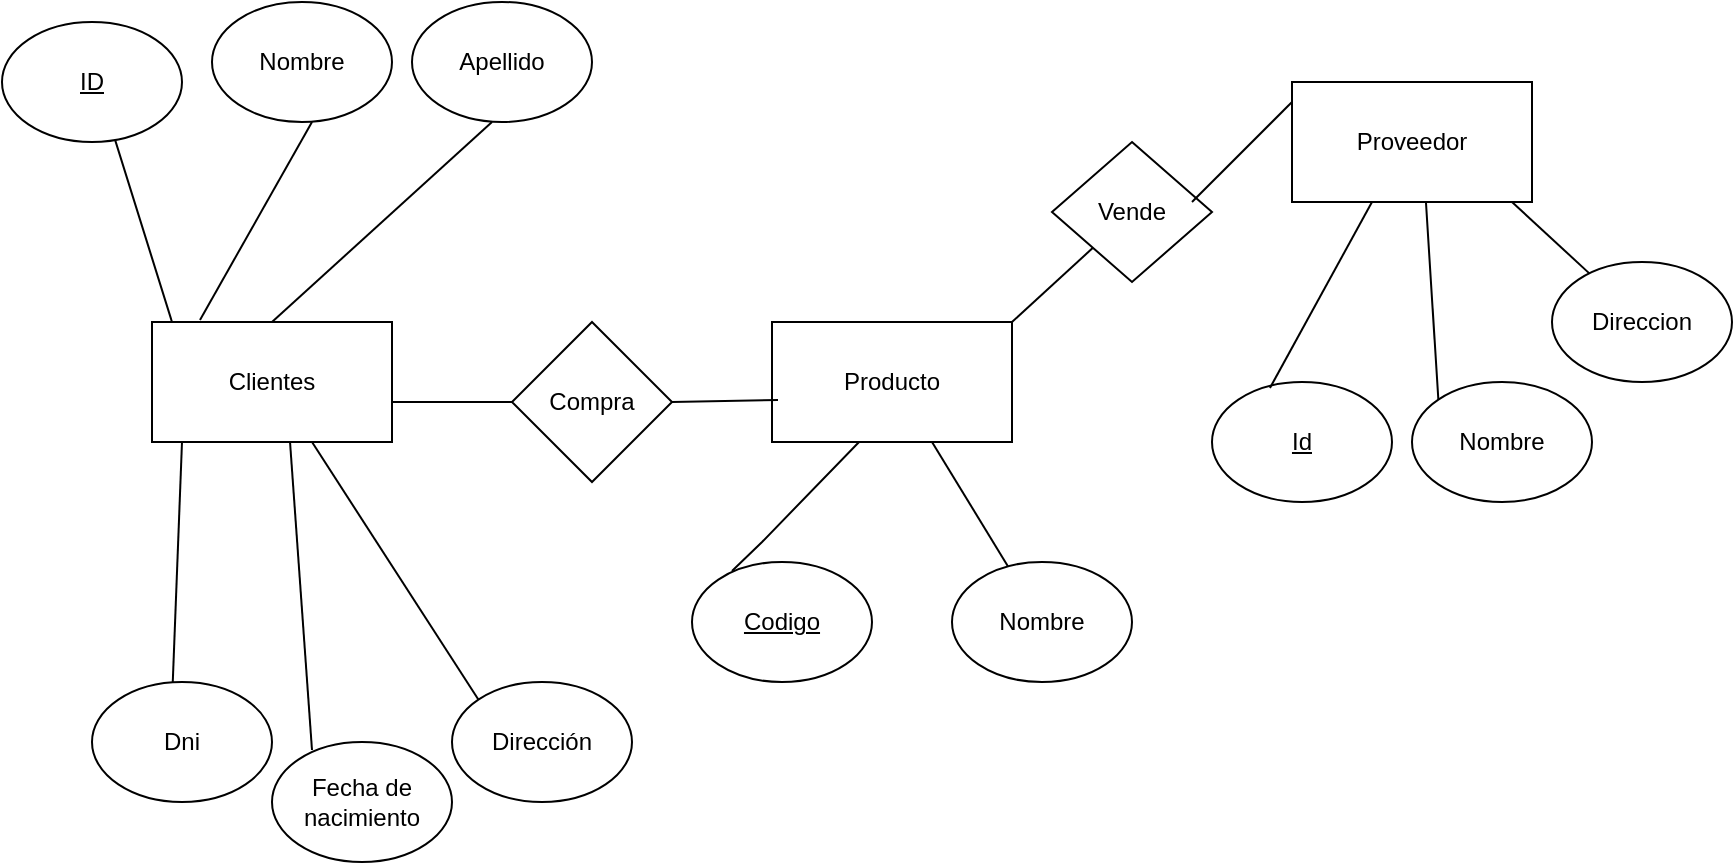 <mxfile version="24.7.7">
  <diagram name="Página-1" id="Dk5JTkqU_FH1dXi0wxMd">
    <mxGraphModel dx="1941" dy="468" grid="1" gridSize="10" guides="1" tooltips="1" connect="1" arrows="1" fold="1" page="1" pageScale="1" pageWidth="827" pageHeight="1169" math="0" shadow="0">
      <root>
        <mxCell id="0" />
        <mxCell id="1" parent="0" />
        <mxCell id="LEoPJzPLq4Y0wCzoxTbO-1" value="Clientes" style="rounded=0;whiteSpace=wrap;html=1;" vertex="1" parent="1">
          <mxGeometry x="20" y="200" width="120" height="60" as="geometry" />
        </mxCell>
        <mxCell id="LEoPJzPLq4Y0wCzoxTbO-2" value="" style="endArrow=none;html=1;rounded=0;" edge="1" parent="1">
          <mxGeometry width="50" height="50" relative="1" as="geometry">
            <mxPoint x="30" y="390" as="sourcePoint" />
            <mxPoint x="35.0" y="260" as="targetPoint" />
          </mxGeometry>
        </mxCell>
        <mxCell id="LEoPJzPLq4Y0wCzoxTbO-4" value="" style="endArrow=none;html=1;rounded=0;exitX=0.767;exitY=0.1;exitDx=0;exitDy=0;exitPerimeter=0;" edge="1" parent="1">
          <mxGeometry width="50" height="50" relative="1" as="geometry">
            <mxPoint x="30.0" y="200" as="sourcePoint" />
            <mxPoint y="104" as="targetPoint" />
          </mxGeometry>
        </mxCell>
        <mxCell id="LEoPJzPLq4Y0wCzoxTbO-5" value="&lt;u&gt;ID&lt;/u&gt;" style="ellipse;whiteSpace=wrap;html=1;" vertex="1" parent="1">
          <mxGeometry x="-55" y="50" width="90" height="60" as="geometry" />
        </mxCell>
        <mxCell id="LEoPJzPLq4Y0wCzoxTbO-6" value="Dni" style="ellipse;whiteSpace=wrap;html=1;" vertex="1" parent="1">
          <mxGeometry x="-10" y="380" width="90" height="60" as="geometry" />
        </mxCell>
        <mxCell id="LEoPJzPLq4Y0wCzoxTbO-7" value="Nombre" style="ellipse;whiteSpace=wrap;html=1;" vertex="1" parent="1">
          <mxGeometry x="50" y="40" width="90" height="60" as="geometry" />
        </mxCell>
        <mxCell id="LEoPJzPLq4Y0wCzoxTbO-8" value="Fecha de nacimiento" style="ellipse;whiteSpace=wrap;html=1;" vertex="1" parent="1">
          <mxGeometry x="80" y="410" width="90" height="60" as="geometry" />
        </mxCell>
        <mxCell id="LEoPJzPLq4Y0wCzoxTbO-10" value="" style="endArrow=none;html=1;rounded=0;" edge="1" parent="1">
          <mxGeometry width="50" height="50" relative="1" as="geometry">
            <mxPoint x="100" y="414" as="sourcePoint" />
            <mxPoint x="89.01" y="260" as="targetPoint" />
          </mxGeometry>
        </mxCell>
        <mxCell id="LEoPJzPLq4Y0wCzoxTbO-11" value="Producto" style="rounded=0;whiteSpace=wrap;html=1;" vertex="1" parent="1">
          <mxGeometry x="330" y="200" width="120" height="60" as="geometry" />
        </mxCell>
        <mxCell id="LEoPJzPLq4Y0wCzoxTbO-12" value="Apellido" style="ellipse;whiteSpace=wrap;html=1;" vertex="1" parent="1">
          <mxGeometry x="150" y="40" width="90" height="60" as="geometry" />
        </mxCell>
        <mxCell id="LEoPJzPLq4Y0wCzoxTbO-15" value="Dirección" style="ellipse;whiteSpace=wrap;html=1;" vertex="1" parent="1">
          <mxGeometry x="170" y="380" width="90" height="60" as="geometry" />
        </mxCell>
        <mxCell id="LEoPJzPLq4Y0wCzoxTbO-17" value="" style="endArrow=none;html=1;rounded=0;exitX=0;exitY=0;exitDx=0;exitDy=0;" edge="1" parent="1" source="LEoPJzPLq4Y0wCzoxTbO-15">
          <mxGeometry width="50" height="50" relative="1" as="geometry">
            <mxPoint x="180" y="320" as="sourcePoint" />
            <mxPoint x="100" y="260.02" as="targetPoint" />
          </mxGeometry>
        </mxCell>
        <mxCell id="LEoPJzPLq4Y0wCzoxTbO-20" value="&lt;u&gt;Codigo&lt;/u&gt;" style="ellipse;whiteSpace=wrap;html=1;" vertex="1" parent="1">
          <mxGeometry x="290" y="320" width="90" height="60" as="geometry" />
        </mxCell>
        <mxCell id="LEoPJzPLq4Y0wCzoxTbO-21" value="Nombre" style="ellipse;whiteSpace=wrap;html=1;" vertex="1" parent="1">
          <mxGeometry x="420" y="320" width="90" height="60" as="geometry" />
        </mxCell>
        <mxCell id="LEoPJzPLq4Y0wCzoxTbO-22" value="" style="endArrow=none;html=1;rounded=0;exitX=0.333;exitY=0.075;exitDx=0;exitDy=0;exitPerimeter=0;" edge="1" parent="1">
          <mxGeometry width="50" height="50" relative="1" as="geometry">
            <mxPoint x="310.0" y="324.5" as="sourcePoint" />
            <mxPoint x="373.53" y="260" as="targetPoint" />
            <Array as="points">
              <mxPoint x="325.03" y="310" />
            </Array>
          </mxGeometry>
        </mxCell>
        <mxCell id="LEoPJzPLq4Y0wCzoxTbO-23" value="" style="endArrow=none;html=1;rounded=0;" edge="1" parent="1" source="LEoPJzPLq4Y0wCzoxTbO-21">
          <mxGeometry width="50" height="50" relative="1" as="geometry">
            <mxPoint x="360" y="310" as="sourcePoint" />
            <mxPoint x="410" y="260" as="targetPoint" />
          </mxGeometry>
        </mxCell>
        <mxCell id="LEoPJzPLq4Y0wCzoxTbO-24" value="Proveedor" style="rounded=0;whiteSpace=wrap;html=1;" vertex="1" parent="1">
          <mxGeometry x="590" y="80" width="120" height="60" as="geometry" />
        </mxCell>
        <mxCell id="LEoPJzPLq4Y0wCzoxTbO-25" value="" style="endArrow=none;html=1;rounded=0;exitX=0.2;exitY=-0.017;exitDx=0;exitDy=0;exitPerimeter=0;" edge="1" parent="1" source="LEoPJzPLq4Y0wCzoxTbO-1">
          <mxGeometry width="50" height="50" relative="1" as="geometry">
            <mxPoint x="50" y="150" as="sourcePoint" />
            <mxPoint x="100" y="100" as="targetPoint" />
          </mxGeometry>
        </mxCell>
        <mxCell id="LEoPJzPLq4Y0wCzoxTbO-26" value="" style="endArrow=none;html=1;rounded=0;exitX=0.5;exitY=0;exitDx=0;exitDy=0;" edge="1" parent="1" source="LEoPJzPLq4Y0wCzoxTbO-1">
          <mxGeometry width="50" height="50" relative="1" as="geometry">
            <mxPoint x="140" y="150" as="sourcePoint" />
            <mxPoint x="190" y="100" as="targetPoint" />
          </mxGeometry>
        </mxCell>
        <mxCell id="LEoPJzPLq4Y0wCzoxTbO-30" value="" style="endArrow=none;html=1;rounded=0;" edge="1" parent="1" target="LEoPJzPLq4Y0wCzoxTbO-31">
          <mxGeometry width="50" height="50" relative="1" as="geometry">
            <mxPoint x="140" y="240" as="sourcePoint" />
            <mxPoint x="210" y="240" as="targetPoint" />
          </mxGeometry>
        </mxCell>
        <mxCell id="LEoPJzPLq4Y0wCzoxTbO-31" value="Compra" style="rhombus;whiteSpace=wrap;html=1;" vertex="1" parent="1">
          <mxGeometry x="200" y="200" width="80" height="80" as="geometry" />
        </mxCell>
        <mxCell id="LEoPJzPLq4Y0wCzoxTbO-32" value="" style="endArrow=none;html=1;rounded=0;entryX=0.025;entryY=0.65;entryDx=0;entryDy=0;entryPerimeter=0;" edge="1" parent="1" target="LEoPJzPLq4Y0wCzoxTbO-11">
          <mxGeometry width="50" height="50" relative="1" as="geometry">
            <mxPoint x="280" y="240" as="sourcePoint" />
            <mxPoint x="320" y="240" as="targetPoint" />
          </mxGeometry>
        </mxCell>
        <mxCell id="LEoPJzPLq4Y0wCzoxTbO-33" value="&lt;u&gt;Id&lt;/u&gt;" style="ellipse;whiteSpace=wrap;html=1;" vertex="1" parent="1">
          <mxGeometry x="550" y="230" width="90" height="60" as="geometry" />
        </mxCell>
        <mxCell id="LEoPJzPLq4Y0wCzoxTbO-34" value="Nombre" style="ellipse;whiteSpace=wrap;html=1;" vertex="1" parent="1">
          <mxGeometry x="650" y="230" width="90" height="60" as="geometry" />
        </mxCell>
        <mxCell id="LEoPJzPLq4Y0wCzoxTbO-35" value="" style="endArrow=none;html=1;rounded=0;exitX=0.322;exitY=0.05;exitDx=0;exitDy=0;exitPerimeter=0;" edge="1" parent="1" source="LEoPJzPLq4Y0wCzoxTbO-33">
          <mxGeometry width="50" height="50" relative="1" as="geometry">
            <mxPoint x="580" y="190" as="sourcePoint" />
            <mxPoint x="630" y="140" as="targetPoint" />
          </mxGeometry>
        </mxCell>
        <mxCell id="LEoPJzPLq4Y0wCzoxTbO-36" value="" style="endArrow=none;html=1;rounded=0;exitX=0;exitY=0;exitDx=0;exitDy=0;" edge="1" parent="1" source="LEoPJzPLq4Y0wCzoxTbO-34">
          <mxGeometry width="50" height="50" relative="1" as="geometry">
            <mxPoint x="650" y="234.02" as="sourcePoint" />
            <mxPoint x="656.96" y="140" as="targetPoint" />
          </mxGeometry>
        </mxCell>
        <mxCell id="LEoPJzPLq4Y0wCzoxTbO-37" value="Direccion" style="ellipse;whiteSpace=wrap;html=1;" vertex="1" parent="1">
          <mxGeometry x="720" y="170" width="90" height="60" as="geometry" />
        </mxCell>
        <mxCell id="LEoPJzPLq4Y0wCzoxTbO-38" value="" style="endArrow=none;html=1;rounded=0;" edge="1" parent="1" source="LEoPJzPLq4Y0wCzoxTbO-37">
          <mxGeometry width="50" height="50" relative="1" as="geometry">
            <mxPoint x="650" y="190" as="sourcePoint" />
            <mxPoint x="700" y="140" as="targetPoint" />
          </mxGeometry>
        </mxCell>
        <mxCell id="LEoPJzPLq4Y0wCzoxTbO-39" value="" style="endArrow=none;html=1;rounded=0;" edge="1" parent="1" target="LEoPJzPLq4Y0wCzoxTbO-40">
          <mxGeometry width="50" height="50" relative="1" as="geometry">
            <mxPoint x="450" y="200" as="sourcePoint" />
            <mxPoint x="500" y="150" as="targetPoint" />
          </mxGeometry>
        </mxCell>
        <mxCell id="LEoPJzPLq4Y0wCzoxTbO-40" value="Vende" style="rhombus;whiteSpace=wrap;html=1;" vertex="1" parent="1">
          <mxGeometry x="470" y="110" width="80" height="70" as="geometry" />
        </mxCell>
        <mxCell id="LEoPJzPLq4Y0wCzoxTbO-41" value="" style="endArrow=none;html=1;rounded=0;" edge="1" parent="1">
          <mxGeometry width="50" height="50" relative="1" as="geometry">
            <mxPoint x="540" y="140" as="sourcePoint" />
            <mxPoint x="590" y="90" as="targetPoint" />
          </mxGeometry>
        </mxCell>
      </root>
    </mxGraphModel>
  </diagram>
</mxfile>

